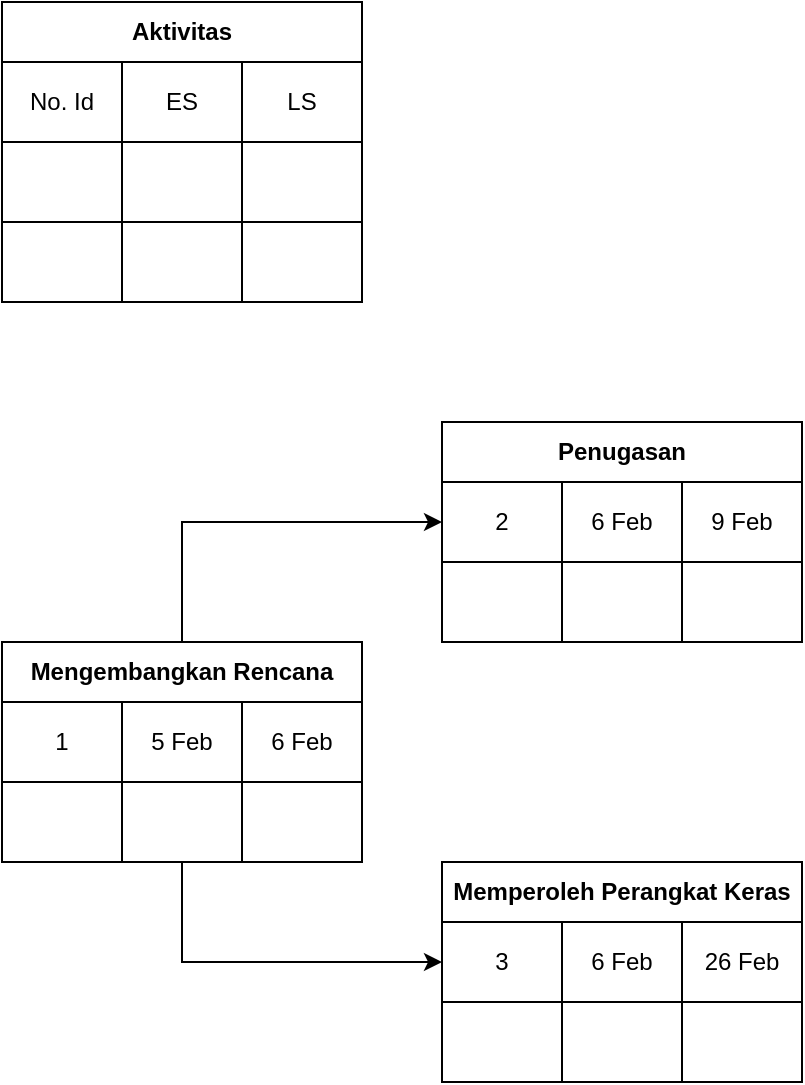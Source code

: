 <mxfile version="13.10.0" type="github">
  <diagram id="w-n2yBOvHbMStAPGtrfh" name="Page-1">
    <mxGraphModel dx="977" dy="476" grid="1" gridSize="10" guides="1" tooltips="1" connect="1" arrows="1" fold="1" page="1" pageScale="1" pageWidth="850" pageHeight="1100" math="0" shadow="0">
      <root>
        <mxCell id="0" />
        <mxCell id="1" parent="0" />
        <mxCell id="4v-OU17Cv-sKRTJld7IA-16" value="Aktivitas" style="shape=table;html=1;whiteSpace=wrap;startSize=30;container=1;collapsible=0;childLayout=tableLayout;fontStyle=1;align=center;" vertex="1" parent="1">
          <mxGeometry width="180" height="150" as="geometry" />
        </mxCell>
        <mxCell id="4v-OU17Cv-sKRTJld7IA-17" value="" style="shape=partialRectangle;html=1;whiteSpace=wrap;collapsible=0;dropTarget=0;pointerEvents=0;fillColor=none;top=0;left=0;bottom=0;right=0;points=[[0,0.5],[1,0.5]];portConstraint=eastwest;" vertex="1" parent="4v-OU17Cv-sKRTJld7IA-16">
          <mxGeometry y="30" width="180" height="40" as="geometry" />
        </mxCell>
        <mxCell id="4v-OU17Cv-sKRTJld7IA-18" value="No. Id" style="shape=partialRectangle;html=1;whiteSpace=wrap;connectable=0;fillColor=none;top=0;left=0;bottom=0;right=0;overflow=hidden;" vertex="1" parent="4v-OU17Cv-sKRTJld7IA-17">
          <mxGeometry width="60" height="40" as="geometry" />
        </mxCell>
        <mxCell id="4v-OU17Cv-sKRTJld7IA-19" value="&lt;span&gt;ES&lt;/span&gt;" style="shape=partialRectangle;html=1;whiteSpace=wrap;connectable=0;fillColor=none;top=0;left=0;bottom=0;right=0;overflow=hidden;" vertex="1" parent="4v-OU17Cv-sKRTJld7IA-17">
          <mxGeometry x="60" width="60" height="40" as="geometry" />
        </mxCell>
        <mxCell id="4v-OU17Cv-sKRTJld7IA-20" value="LS" style="shape=partialRectangle;html=1;whiteSpace=wrap;connectable=0;fillColor=none;top=0;left=0;bottom=0;right=0;overflow=hidden;" vertex="1" parent="4v-OU17Cv-sKRTJld7IA-17">
          <mxGeometry x="120" width="60" height="40" as="geometry" />
        </mxCell>
        <mxCell id="4v-OU17Cv-sKRTJld7IA-21" value="" style="shape=partialRectangle;html=1;whiteSpace=wrap;collapsible=0;dropTarget=0;pointerEvents=0;fillColor=none;top=0;left=0;bottom=0;right=0;points=[[0,0.5],[1,0.5]];portConstraint=eastwest;" vertex="1" parent="4v-OU17Cv-sKRTJld7IA-16">
          <mxGeometry y="70" width="180" height="40" as="geometry" />
        </mxCell>
        <mxCell id="4v-OU17Cv-sKRTJld7IA-22" value="" style="shape=partialRectangle;html=1;whiteSpace=wrap;connectable=0;fillColor=none;top=0;left=0;bottom=0;right=0;overflow=hidden;" vertex="1" parent="4v-OU17Cv-sKRTJld7IA-21">
          <mxGeometry width="60" height="40" as="geometry" />
        </mxCell>
        <mxCell id="4v-OU17Cv-sKRTJld7IA-23" value="" style="shape=partialRectangle;html=1;whiteSpace=wrap;connectable=0;fillColor=none;top=0;left=0;bottom=0;right=0;overflow=hidden;" vertex="1" parent="4v-OU17Cv-sKRTJld7IA-21">
          <mxGeometry x="60" width="60" height="40" as="geometry" />
        </mxCell>
        <mxCell id="4v-OU17Cv-sKRTJld7IA-24" value="" style="shape=partialRectangle;html=1;whiteSpace=wrap;connectable=0;fillColor=none;top=0;left=0;bottom=0;right=0;overflow=hidden;" vertex="1" parent="4v-OU17Cv-sKRTJld7IA-21">
          <mxGeometry x="120" width="60" height="40" as="geometry" />
        </mxCell>
        <mxCell id="4v-OU17Cv-sKRTJld7IA-25" value="" style="shape=partialRectangle;html=1;whiteSpace=wrap;collapsible=0;dropTarget=0;pointerEvents=0;fillColor=none;top=0;left=0;bottom=0;right=0;points=[[0,0.5],[1,0.5]];portConstraint=eastwest;" vertex="1" parent="4v-OU17Cv-sKRTJld7IA-16">
          <mxGeometry y="110" width="180" height="40" as="geometry" />
        </mxCell>
        <mxCell id="4v-OU17Cv-sKRTJld7IA-26" value="" style="shape=partialRectangle;html=1;whiteSpace=wrap;connectable=0;fillColor=none;top=0;left=0;bottom=0;right=0;overflow=hidden;" vertex="1" parent="4v-OU17Cv-sKRTJld7IA-25">
          <mxGeometry width="60" height="40" as="geometry" />
        </mxCell>
        <mxCell id="4v-OU17Cv-sKRTJld7IA-27" value="" style="shape=partialRectangle;html=1;whiteSpace=wrap;connectable=0;fillColor=none;top=0;left=0;bottom=0;right=0;overflow=hidden;" vertex="1" parent="4v-OU17Cv-sKRTJld7IA-25">
          <mxGeometry x="60" width="60" height="40" as="geometry" />
        </mxCell>
        <mxCell id="4v-OU17Cv-sKRTJld7IA-28" value="" style="shape=partialRectangle;html=1;whiteSpace=wrap;connectable=0;fillColor=none;top=0;left=0;bottom=0;right=0;overflow=hidden;" vertex="1" parent="4v-OU17Cv-sKRTJld7IA-25">
          <mxGeometry x="120" width="60" height="40" as="geometry" />
        </mxCell>
        <mxCell id="4v-OU17Cv-sKRTJld7IA-55" style="edgeStyle=orthogonalEdgeStyle;rounded=0;orthogonalLoop=1;jettySize=auto;html=1;entryX=0;entryY=0.5;entryDx=0;entryDy=0;" edge="1" parent="1" source="4v-OU17Cv-sKRTJld7IA-29" target="4v-OU17Cv-sKRTJld7IA-43">
          <mxGeometry relative="1" as="geometry" />
        </mxCell>
        <mxCell id="4v-OU17Cv-sKRTJld7IA-65" style="edgeStyle=orthogonalEdgeStyle;rounded=0;orthogonalLoop=1;jettySize=auto;html=1;entryX=0;entryY=0.5;entryDx=0;entryDy=0;" edge="1" parent="1" source="4v-OU17Cv-sKRTJld7IA-29" target="4v-OU17Cv-sKRTJld7IA-57">
          <mxGeometry relative="1" as="geometry" />
        </mxCell>
        <mxCell id="4v-OU17Cv-sKRTJld7IA-29" value="Mengembangkan Rencana" style="shape=table;html=1;whiteSpace=wrap;startSize=30;container=1;collapsible=0;childLayout=tableLayout;fontStyle=1;align=center;" vertex="1" parent="1">
          <mxGeometry y="320" width="180" height="110" as="geometry" />
        </mxCell>
        <mxCell id="4v-OU17Cv-sKRTJld7IA-30" value="" style="shape=partialRectangle;html=1;whiteSpace=wrap;collapsible=0;dropTarget=0;pointerEvents=0;fillColor=none;top=0;left=0;bottom=0;right=0;points=[[0,0.5],[1,0.5]];portConstraint=eastwest;" vertex="1" parent="4v-OU17Cv-sKRTJld7IA-29">
          <mxGeometry y="30" width="180" height="40" as="geometry" />
        </mxCell>
        <mxCell id="4v-OU17Cv-sKRTJld7IA-31" value="1" style="shape=partialRectangle;html=1;whiteSpace=wrap;connectable=0;fillColor=none;top=0;left=0;bottom=0;right=0;overflow=hidden;" vertex="1" parent="4v-OU17Cv-sKRTJld7IA-30">
          <mxGeometry width="60" height="40" as="geometry" />
        </mxCell>
        <mxCell id="4v-OU17Cv-sKRTJld7IA-32" value="&lt;span&gt;5 Feb&lt;/span&gt;" style="shape=partialRectangle;html=1;whiteSpace=wrap;connectable=0;fillColor=none;top=0;left=0;bottom=0;right=0;overflow=hidden;" vertex="1" parent="4v-OU17Cv-sKRTJld7IA-30">
          <mxGeometry x="60" width="60" height="40" as="geometry" />
        </mxCell>
        <mxCell id="4v-OU17Cv-sKRTJld7IA-33" value="6 Feb" style="shape=partialRectangle;html=1;whiteSpace=wrap;connectable=0;fillColor=none;top=0;left=0;bottom=0;right=0;overflow=hidden;" vertex="1" parent="4v-OU17Cv-sKRTJld7IA-30">
          <mxGeometry x="120" width="60" height="40" as="geometry" />
        </mxCell>
        <mxCell id="4v-OU17Cv-sKRTJld7IA-34" value="" style="shape=partialRectangle;html=1;whiteSpace=wrap;collapsible=0;dropTarget=0;pointerEvents=0;fillColor=none;top=0;left=0;bottom=0;right=0;points=[[0,0.5],[1,0.5]];portConstraint=eastwest;" vertex="1" parent="4v-OU17Cv-sKRTJld7IA-29">
          <mxGeometry y="70" width="180" height="40" as="geometry" />
        </mxCell>
        <mxCell id="4v-OU17Cv-sKRTJld7IA-35" value="" style="shape=partialRectangle;html=1;whiteSpace=wrap;connectable=0;fillColor=none;top=0;left=0;bottom=0;right=0;overflow=hidden;" vertex="1" parent="4v-OU17Cv-sKRTJld7IA-34">
          <mxGeometry width="60" height="40" as="geometry" />
        </mxCell>
        <mxCell id="4v-OU17Cv-sKRTJld7IA-36" value="" style="shape=partialRectangle;html=1;whiteSpace=wrap;connectable=0;fillColor=none;top=0;left=0;bottom=0;right=0;overflow=hidden;" vertex="1" parent="4v-OU17Cv-sKRTJld7IA-34">
          <mxGeometry x="60" width="60" height="40" as="geometry" />
        </mxCell>
        <mxCell id="4v-OU17Cv-sKRTJld7IA-37" value="" style="shape=partialRectangle;html=1;whiteSpace=wrap;connectable=0;fillColor=none;top=0;left=0;bottom=0;right=0;overflow=hidden;" vertex="1" parent="4v-OU17Cv-sKRTJld7IA-34">
          <mxGeometry x="120" width="60" height="40" as="geometry" />
        </mxCell>
        <mxCell id="4v-OU17Cv-sKRTJld7IA-42" value="Penugasan" style="shape=table;html=1;whiteSpace=wrap;startSize=30;container=1;collapsible=0;childLayout=tableLayout;fontStyle=1;align=center;" vertex="1" parent="1">
          <mxGeometry x="220" y="210" width="180" height="110" as="geometry" />
        </mxCell>
        <mxCell id="4v-OU17Cv-sKRTJld7IA-43" value="" style="shape=partialRectangle;html=1;whiteSpace=wrap;collapsible=0;dropTarget=0;pointerEvents=0;fillColor=none;top=0;left=0;bottom=0;right=0;points=[[0,0.5],[1,0.5]];portConstraint=eastwest;" vertex="1" parent="4v-OU17Cv-sKRTJld7IA-42">
          <mxGeometry y="30" width="180" height="40" as="geometry" />
        </mxCell>
        <mxCell id="4v-OU17Cv-sKRTJld7IA-44" value="2" style="shape=partialRectangle;html=1;whiteSpace=wrap;connectable=0;fillColor=none;top=0;left=0;bottom=0;right=0;overflow=hidden;" vertex="1" parent="4v-OU17Cv-sKRTJld7IA-43">
          <mxGeometry width="60" height="40" as="geometry" />
        </mxCell>
        <mxCell id="4v-OU17Cv-sKRTJld7IA-45" value="&lt;span&gt;6 Feb&lt;/span&gt;" style="shape=partialRectangle;html=1;whiteSpace=wrap;connectable=0;fillColor=none;top=0;left=0;bottom=0;right=0;overflow=hidden;" vertex="1" parent="4v-OU17Cv-sKRTJld7IA-43">
          <mxGeometry x="60" width="60" height="40" as="geometry" />
        </mxCell>
        <mxCell id="4v-OU17Cv-sKRTJld7IA-46" value="9 Feb" style="shape=partialRectangle;html=1;whiteSpace=wrap;connectable=0;fillColor=none;top=0;left=0;bottom=0;right=0;overflow=hidden;" vertex="1" parent="4v-OU17Cv-sKRTJld7IA-43">
          <mxGeometry x="120" width="60" height="40" as="geometry" />
        </mxCell>
        <mxCell id="4v-OU17Cv-sKRTJld7IA-47" value="" style="shape=partialRectangle;html=1;whiteSpace=wrap;collapsible=0;dropTarget=0;pointerEvents=0;fillColor=none;top=0;left=0;bottom=0;right=0;points=[[0,0.5],[1,0.5]];portConstraint=eastwest;" vertex="1" parent="4v-OU17Cv-sKRTJld7IA-42">
          <mxGeometry y="70" width="180" height="40" as="geometry" />
        </mxCell>
        <mxCell id="4v-OU17Cv-sKRTJld7IA-48" value="" style="shape=partialRectangle;html=1;whiteSpace=wrap;connectable=0;fillColor=none;top=0;left=0;bottom=0;right=0;overflow=hidden;" vertex="1" parent="4v-OU17Cv-sKRTJld7IA-47">
          <mxGeometry width="60" height="40" as="geometry" />
        </mxCell>
        <mxCell id="4v-OU17Cv-sKRTJld7IA-49" value="" style="shape=partialRectangle;html=1;whiteSpace=wrap;connectable=0;fillColor=none;top=0;left=0;bottom=0;right=0;overflow=hidden;" vertex="1" parent="4v-OU17Cv-sKRTJld7IA-47">
          <mxGeometry x="60" width="60" height="40" as="geometry" />
        </mxCell>
        <mxCell id="4v-OU17Cv-sKRTJld7IA-50" value="" style="shape=partialRectangle;html=1;whiteSpace=wrap;connectable=0;fillColor=none;top=0;left=0;bottom=0;right=0;overflow=hidden;" vertex="1" parent="4v-OU17Cv-sKRTJld7IA-47">
          <mxGeometry x="120" width="60" height="40" as="geometry" />
        </mxCell>
        <mxCell id="4v-OU17Cv-sKRTJld7IA-56" value="Memperoleh Perangkat Keras" style="shape=table;html=1;whiteSpace=wrap;startSize=30;container=1;collapsible=0;childLayout=tableLayout;fontStyle=1;align=center;" vertex="1" parent="1">
          <mxGeometry x="220" y="430" width="180" height="110" as="geometry" />
        </mxCell>
        <mxCell id="4v-OU17Cv-sKRTJld7IA-57" value="" style="shape=partialRectangle;html=1;whiteSpace=wrap;collapsible=0;dropTarget=0;pointerEvents=0;fillColor=none;top=0;left=0;bottom=0;right=0;points=[[0,0.5],[1,0.5]];portConstraint=eastwest;" vertex="1" parent="4v-OU17Cv-sKRTJld7IA-56">
          <mxGeometry y="30" width="180" height="40" as="geometry" />
        </mxCell>
        <mxCell id="4v-OU17Cv-sKRTJld7IA-58" value="3" style="shape=partialRectangle;html=1;whiteSpace=wrap;connectable=0;fillColor=none;top=0;left=0;bottom=0;right=0;overflow=hidden;" vertex="1" parent="4v-OU17Cv-sKRTJld7IA-57">
          <mxGeometry width="60" height="40" as="geometry" />
        </mxCell>
        <mxCell id="4v-OU17Cv-sKRTJld7IA-59" value="&lt;span&gt;6 Feb&lt;/span&gt;" style="shape=partialRectangle;html=1;whiteSpace=wrap;connectable=0;fillColor=none;top=0;left=0;bottom=0;right=0;overflow=hidden;" vertex="1" parent="4v-OU17Cv-sKRTJld7IA-57">
          <mxGeometry x="60" width="60" height="40" as="geometry" />
        </mxCell>
        <mxCell id="4v-OU17Cv-sKRTJld7IA-60" value="26 Feb" style="shape=partialRectangle;html=1;whiteSpace=wrap;connectable=0;fillColor=none;top=0;left=0;bottom=0;right=0;overflow=hidden;" vertex="1" parent="4v-OU17Cv-sKRTJld7IA-57">
          <mxGeometry x="120" width="60" height="40" as="geometry" />
        </mxCell>
        <mxCell id="4v-OU17Cv-sKRTJld7IA-61" value="" style="shape=partialRectangle;html=1;whiteSpace=wrap;collapsible=0;dropTarget=0;pointerEvents=0;fillColor=none;top=0;left=0;bottom=0;right=0;points=[[0,0.5],[1,0.5]];portConstraint=eastwest;" vertex="1" parent="4v-OU17Cv-sKRTJld7IA-56">
          <mxGeometry y="70" width="180" height="40" as="geometry" />
        </mxCell>
        <mxCell id="4v-OU17Cv-sKRTJld7IA-62" value="" style="shape=partialRectangle;html=1;whiteSpace=wrap;connectable=0;fillColor=none;top=0;left=0;bottom=0;right=0;overflow=hidden;" vertex="1" parent="4v-OU17Cv-sKRTJld7IA-61">
          <mxGeometry width="60" height="40" as="geometry" />
        </mxCell>
        <mxCell id="4v-OU17Cv-sKRTJld7IA-63" value="" style="shape=partialRectangle;html=1;whiteSpace=wrap;connectable=0;fillColor=none;top=0;left=0;bottom=0;right=0;overflow=hidden;" vertex="1" parent="4v-OU17Cv-sKRTJld7IA-61">
          <mxGeometry x="60" width="60" height="40" as="geometry" />
        </mxCell>
        <mxCell id="4v-OU17Cv-sKRTJld7IA-64" value="" style="shape=partialRectangle;html=1;whiteSpace=wrap;connectable=0;fillColor=none;top=0;left=0;bottom=0;right=0;overflow=hidden;" vertex="1" parent="4v-OU17Cv-sKRTJld7IA-61">
          <mxGeometry x="120" width="60" height="40" as="geometry" />
        </mxCell>
      </root>
    </mxGraphModel>
  </diagram>
</mxfile>
